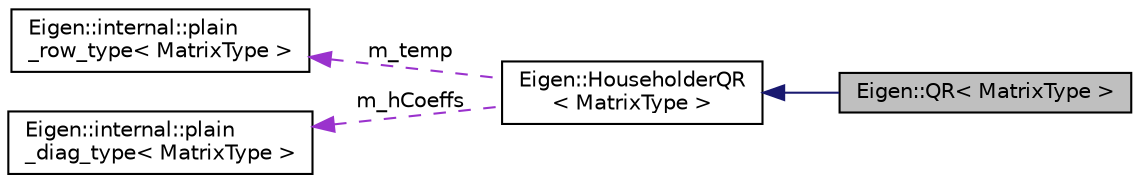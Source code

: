 digraph "Eigen::QR&lt; MatrixType &gt;"
{
  edge [fontname="Helvetica",fontsize="10",labelfontname="Helvetica",labelfontsize="10"];
  node [fontname="Helvetica",fontsize="10",shape=record];
  rankdir="LR";
  Node1 [label="Eigen::QR\< MatrixType \>",height=0.2,width=0.4,color="black", fillcolor="grey75", style="filled", fontcolor="black"];
  Node2 -> Node1 [dir="back",color="midnightblue",fontsize="10",style="solid",fontname="Helvetica"];
  Node2 [label="Eigen::HouseholderQR\l\< MatrixType \>",height=0.2,width=0.4,color="black", fillcolor="white", style="filled",URL="$class_eigen_1_1_householder_q_r.html"];
  Node3 -> Node2 [dir="back",color="darkorchid3",fontsize="10",style="dashed",label=" m_temp" ,fontname="Helvetica"];
  Node3 [label="Eigen::internal::plain\l_row_type\< MatrixType \>",height=0.2,width=0.4,color="black", fillcolor="white", style="filled",URL="$struct_eigen_1_1internal_1_1plain__row__type.html"];
  Node4 -> Node2 [dir="back",color="darkorchid3",fontsize="10",style="dashed",label=" m_hCoeffs" ,fontname="Helvetica"];
  Node4 [label="Eigen::internal::plain\l_diag_type\< MatrixType \>",height=0.2,width=0.4,color="black", fillcolor="white", style="filled",URL="$struct_eigen_1_1internal_1_1plain__diag__type.html"];
}
